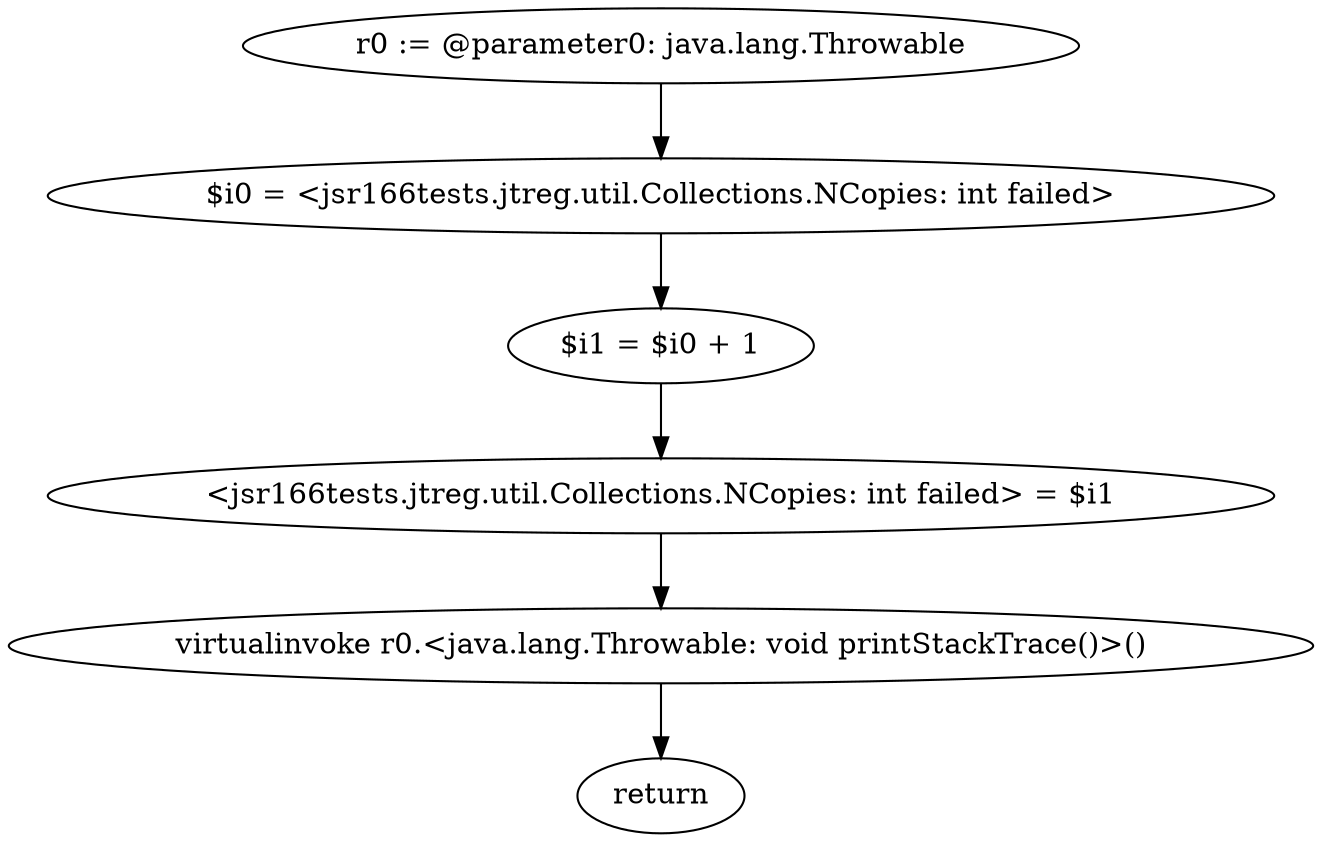 digraph "unitGraph" {
    "r0 := @parameter0: java.lang.Throwable"
    "$i0 = <jsr166tests.jtreg.util.Collections.NCopies: int failed>"
    "$i1 = $i0 + 1"
    "<jsr166tests.jtreg.util.Collections.NCopies: int failed> = $i1"
    "virtualinvoke r0.<java.lang.Throwable: void printStackTrace()>()"
    "return"
    "r0 := @parameter0: java.lang.Throwable"->"$i0 = <jsr166tests.jtreg.util.Collections.NCopies: int failed>";
    "$i0 = <jsr166tests.jtreg.util.Collections.NCopies: int failed>"->"$i1 = $i0 + 1";
    "$i1 = $i0 + 1"->"<jsr166tests.jtreg.util.Collections.NCopies: int failed> = $i1";
    "<jsr166tests.jtreg.util.Collections.NCopies: int failed> = $i1"->"virtualinvoke r0.<java.lang.Throwable: void printStackTrace()>()";
    "virtualinvoke r0.<java.lang.Throwable: void printStackTrace()>()"->"return";
}
